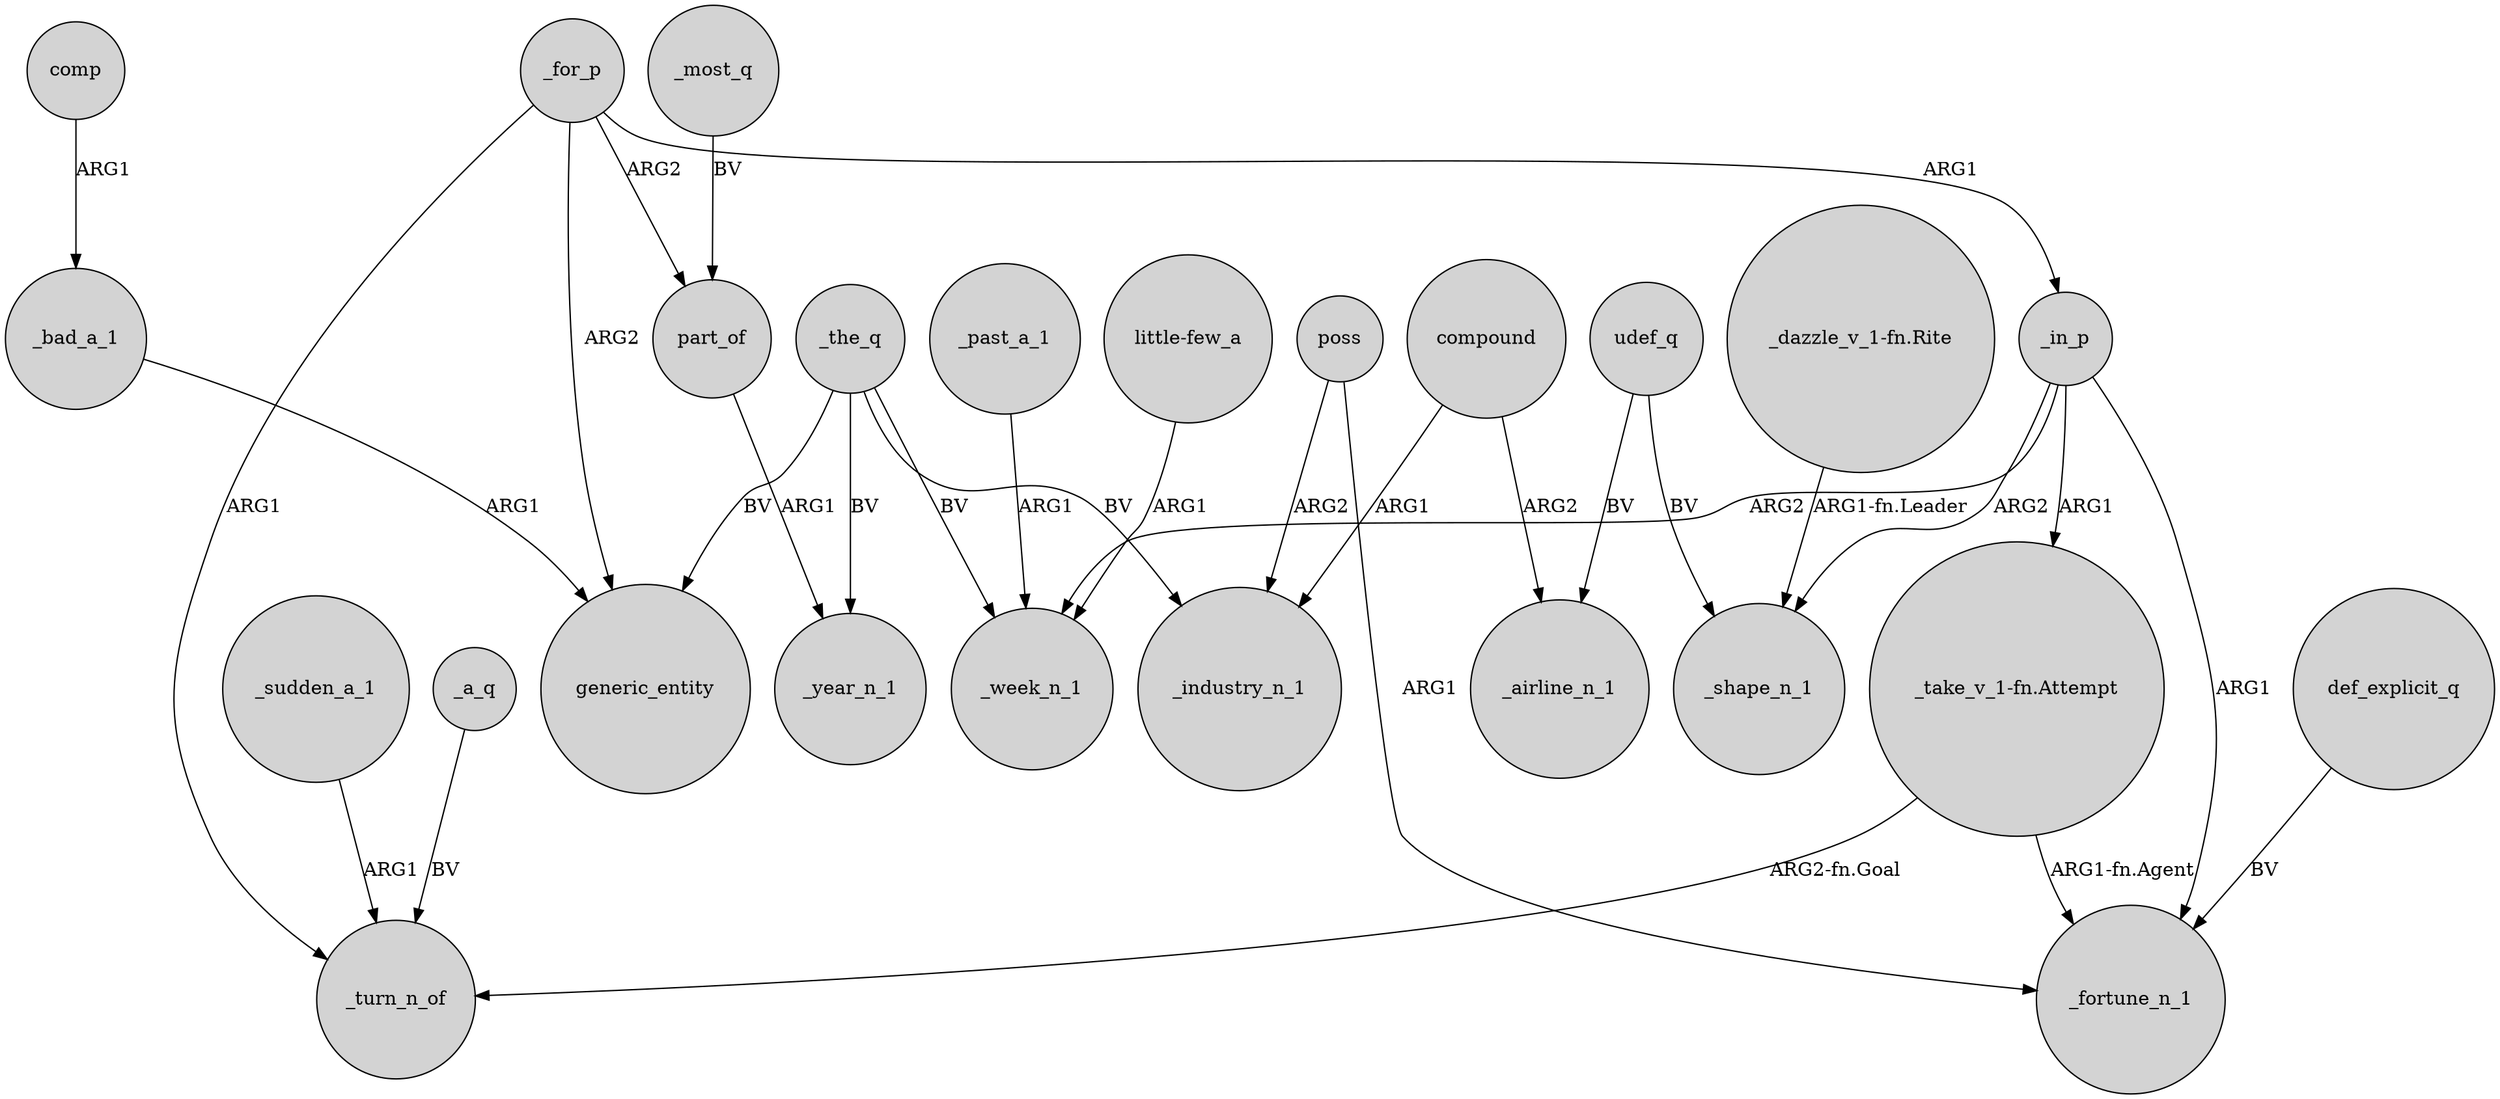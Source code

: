 digraph {
	node [shape=circle style=filled]
	_in_p -> _fortune_n_1 [label=ARG1]
	_the_q -> _week_n_1 [label=BV]
	_in_p -> _shape_n_1 [label=ARG2]
	_in_p -> "_take_v_1-fn.Attempt" [label=ARG1]
	udef_q -> _shape_n_1 [label=BV]
	"_dazzle_v_1-fn.Rite" -> _shape_n_1 [label="ARG1-fn.Leader"]
	_for_p -> part_of [label=ARG2]
	udef_q -> _airline_n_1 [label=BV]
	_for_p -> generic_entity [label=ARG2]
	compound -> _industry_n_1 [label=ARG1]
	_sudden_a_1 -> _turn_n_of [label=ARG1]
	poss -> _industry_n_1 [label=ARG2]
	def_explicit_q -> _fortune_n_1 [label=BV]
	_past_a_1 -> _week_n_1 [label=ARG1]
	compound -> _airline_n_1 [label=ARG2]
	_most_q -> part_of [label=BV]
	part_of -> _year_n_1 [label=ARG1]
	_the_q -> _year_n_1 [label=BV]
	"_take_v_1-fn.Attempt" -> _fortune_n_1 [label="ARG1-fn.Agent"]
	_for_p -> _turn_n_of [label=ARG1]
	_the_q -> generic_entity [label=BV]
	_in_p -> _week_n_1 [label=ARG2]
	_bad_a_1 -> generic_entity [label=ARG1]
	"_take_v_1-fn.Attempt" -> _turn_n_of [label="ARG2-fn.Goal"]
	comp -> _bad_a_1 [label=ARG1]
	poss -> _fortune_n_1 [label=ARG1]
	_for_p -> _in_p [label=ARG1]
	"little-few_a" -> _week_n_1 [label=ARG1]
	_the_q -> _industry_n_1 [label=BV]
	_a_q -> _turn_n_of [label=BV]
}

